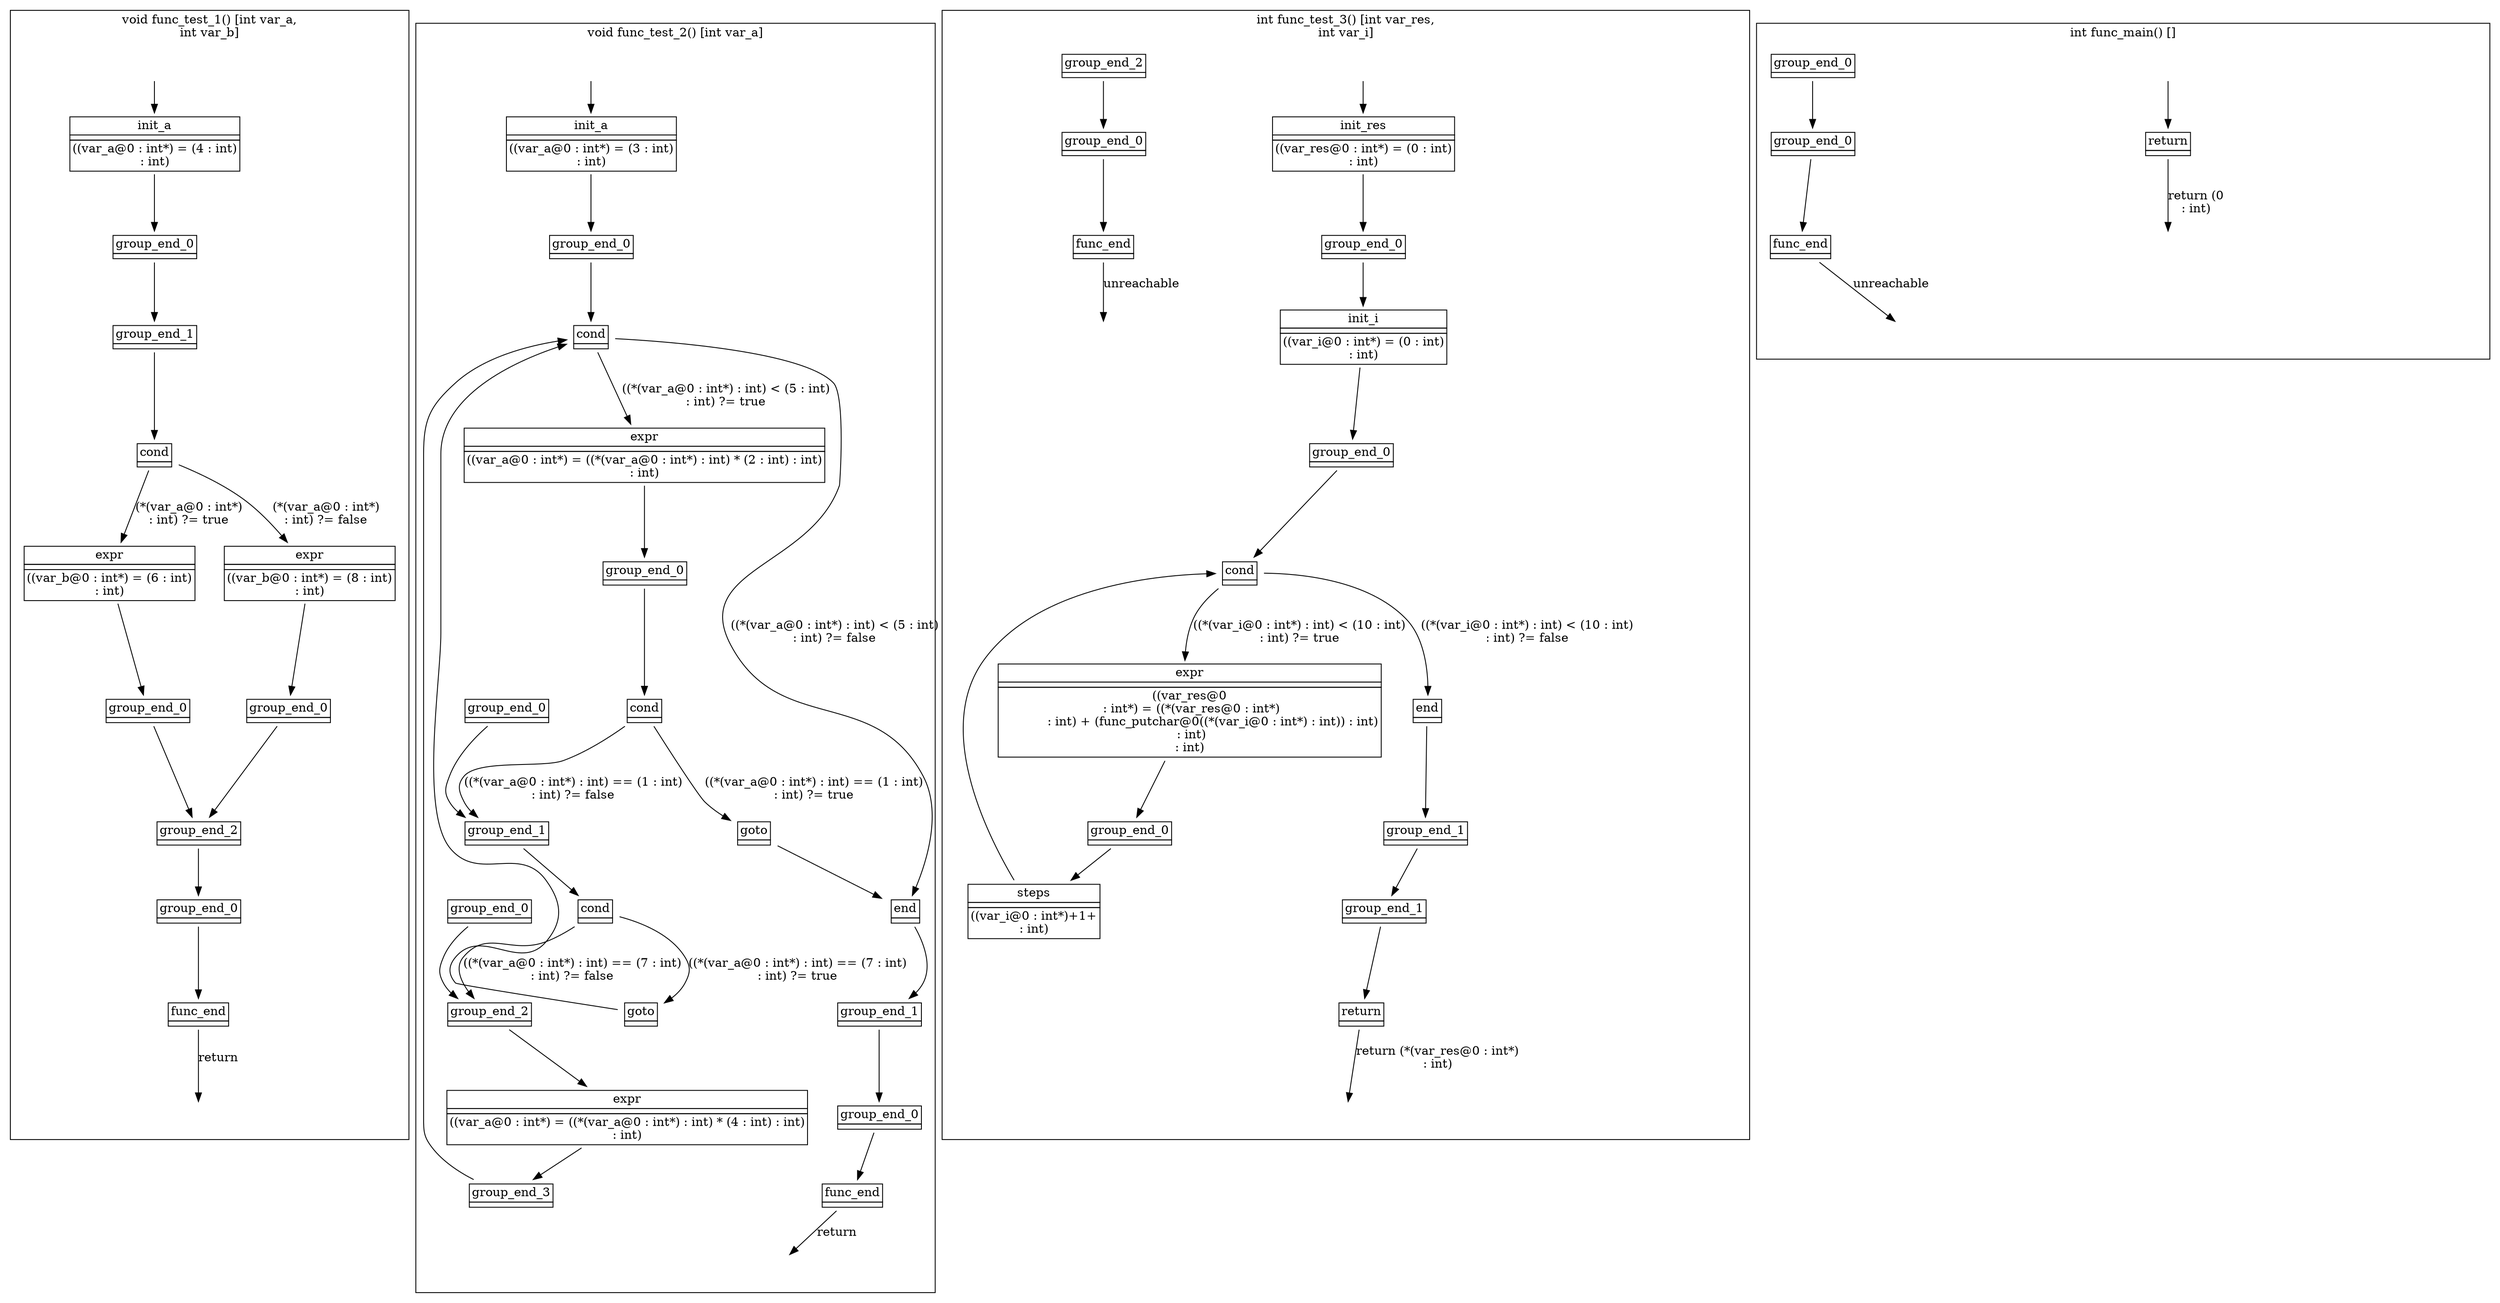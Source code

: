 digraph {
    subgraph "cluster_0" {
        label = "void func_test_1() [int var_a,
int var_b]";
        "group_0::func_test_1::source"[style = invisible];
        "group_0::func_test_1::source" -> "group_0::decl_test_1::group_0::block_expr::group_0::init_a"
        "group_0::func_test_1::func_end"[shape=plaintext; label = <<table border="0" cellborder="1" cellspacing="0"><tr><td>func_end</td></tr>
        <tr><td></td></tr></table>>];
        "group_0::func_test_1::func_end::sink"[style = invisible];
        "group_0::func_test_1::func_end" -> "group_0::func_test_1::func_end::sink" [label="return"];
        "group_0::decl_test_1::group_0::block_expr::group_0::init_a"[shape=plaintext; label = <<table border="0" cellborder="1" cellspacing="0"><tr><td>init_a</td></tr>
        <tr><td></td></tr><tr><td>((var_a@0 : int*) = (4 : int)<br/>
: int)</td></tr></table>>];
        "group_0::decl_test_1::group_0::block_expr::group_0::init_a" -> "group_0::decl_test_1::group_0::block_expr::group_end_0";
        "group_0::decl_test_1::group_0::block_expr::group_0::with_a::group_1::with_b::group_2::instr_if::then::block_expr::group_0::instr_expr::expr"[shape=plaintext; label = <<table border="0" cellborder="1" cellspacing="0"><tr><td>expr</td></tr>
        <tr><td></td></tr><tr><td>((var_b@0 : int*) = (6 : int)<br/>
: int)</td></tr></table>>];
        "group_0::decl_test_1::group_0::block_expr::group_0::with_a::group_1::with_b::group_2::instr_if::then::block_expr::group_0::instr_expr::expr" -> "group_0::decl_test_1::group_0::block_expr::group_0::with_a::group_1::with_b::group_2::instr_if::then::block_expr::group_end_0";
        "group_0::decl_test_1::group_0::block_expr::group_0::with_a::group_1::with_b::group_2::instr_if::then::block_expr::group_end_0"[shape=plaintext; label = <<table border="0" cellborder="1" cellspacing="0"><tr><td>group_end_0</td></tr>
        <tr><td></td></tr></table>>];
        "group_0::decl_test_1::group_0::block_expr::group_0::with_a::group_1::with_b::group_2::instr_if::then::block_expr::group_end_0" -> "group_0::decl_test_1::group_0::block_expr::group_end_2";
        "group_0::decl_test_1::group_0::block_expr::group_0::with_a::group_1::with_b::group_2::instr_if::else::block_expr::group_0::instr_expr::expr"[shape=plaintext; label = <<table border="0" cellborder="1" cellspacing="0"><tr><td>expr</td></tr>
        <tr><td></td></tr><tr><td>((var_b@0 : int*) = (8 : int)<br/>
: int)</td></tr></table>>];
        "group_0::decl_test_1::group_0::block_expr::group_0::with_a::group_1::with_b::group_2::instr_if::else::block_expr::group_0::instr_expr::expr" -> "group_0::decl_test_1::group_0::block_expr::group_0::with_a::group_1::with_b::group_2::instr_if::else::block_expr::group_end_0";
        "group_0::decl_test_1::group_0::block_expr::group_0::with_a::group_1::with_b::group_2::instr_if::else::block_expr::group_end_0"[shape=plaintext; label = <<table border="0" cellborder="1" cellspacing="0"><tr><td>group_end_0</td></tr>
        <tr><td></td></tr></table>>];
        "group_0::decl_test_1::group_0::block_expr::group_0::with_a::group_1::with_b::group_2::instr_if::else::block_expr::group_end_0" -> "group_0::decl_test_1::group_0::block_expr::group_end_2";
        "group_0::decl_test_1::group_0::block_expr::group_0::with_a::group_1::with_b::group_2::instr_if::cond"[shape=plaintext; label = <<table border="0" cellborder="1" cellspacing="0"><tr><td>cond</td></tr>
        <tr><td></td></tr></table>>];
        "group_0::decl_test_1::group_0::block_expr::group_0::with_a::group_1::with_b::group_2::instr_if::cond" -> "group_0::decl_test_1::group_0::block_expr::group_0::with_a::group_1::with_b::group_2::instr_if::then::block_expr::group_0::instr_expr::expr" [label="(*(var_a@0 : int*)
: int) ?= true"];
        "group_0::decl_test_1::group_0::block_expr::group_0::with_a::group_1::with_b::group_2::instr_if::cond" -> "group_0::decl_test_1::group_0::block_expr::group_0::with_a::group_1::with_b::group_2::instr_if::else::block_expr::group_0::instr_expr::expr" [label="(*(var_a@0 : int*)
: int) ?= false"];
        "group_0::decl_test_1::group_0::block_expr::group_end_0"[shape=plaintext; label = <<table border="0" cellborder="1" cellspacing="0"><tr><td>group_end_0</td></tr>
        <tr><td></td></tr></table>>];
        "group_0::decl_test_1::group_0::block_expr::group_end_0" -> "group_0::decl_test_1::group_0::block_expr::group_end_1";
        "group_0::decl_test_1::group_0::block_expr::group_end_1"[shape=plaintext; label = <<table border="0" cellborder="1" cellspacing="0"><tr><td>group_end_1</td></tr>
        <tr><td></td></tr></table>>];
        "group_0::decl_test_1::group_0::block_expr::group_end_1" -> "group_0::decl_test_1::group_0::block_expr::group_0::with_a::group_1::with_b::group_2::instr_if::cond";
        "group_0::decl_test_1::group_0::block_expr::group_end_2"[shape=plaintext; label = <<table border="0" cellborder="1" cellspacing="0"><tr><td>group_end_2</td></tr>
        <tr><td></td></tr></table>>];
        "group_0::decl_test_1::group_0::block_expr::group_end_2" -> "group_0::decl_test_1::group_end_0";
        "group_0::decl_test_1::group_end_0"[shape=plaintext; label = <<table border="0" cellborder="1" cellspacing="0"><tr><td>group_end_0</td></tr>
        <tr><td></td></tr></table>>];
        "group_0::decl_test_1::group_end_0" -> "group_0::func_test_1::func_end";
    }
    subgraph "cluster_1" {
        label = "void func_test_2() [int var_a]";
        "group_1::func_test_2::source"[style = invisible];
        "group_1::func_test_2::source" -> "group_1::decl_test_2::group_0::block_expr::group_0::init_a"
        "group_1::func_test_2::func_end"[shape=plaintext; label = <<table border="0" cellborder="1" cellspacing="0"><tr><td>func_end</td></tr>
        <tr><td></td></tr></table>>];
        "group_1::func_test_2::func_end::sink"[style = invisible];
        "group_1::func_test_2::func_end" -> "group_1::func_test_2::func_end::sink" [label="return"];
        "group_1::decl_test_2::group_0::block_expr::group_0::init_a"[shape=plaintext; label = <<table border="0" cellborder="1" cellspacing="0"><tr><td>init_a</td></tr>
        <tr><td></td></tr><tr><td>((var_a@0 : int*) = (3 : int)<br/>
: int)</td></tr></table>>];
        "group_1::decl_test_2::group_0::block_expr::group_0::init_a" -> "group_1::decl_test_2::group_0::block_expr::group_end_0";
        "group_1::decl_test_2::group_0::block_expr::group_0::with_a::group_1::instr_while::body::block_expr::group_0::instr_expr::expr"[shape=plaintext; label = <<table border="0" cellborder="1" cellspacing="0"><tr><td>expr</td></tr>
        <tr><td></td></tr><tr><td>((var_a@0 : int*) = ((*(var_a@0 : int*) : int) * (2 : int) : int)<br/>
: int)</td></tr></table>>];
        "group_1::decl_test_2::group_0::block_expr::group_0::with_a::group_1::instr_while::body::block_expr::group_0::instr_expr::expr" -> "group_1::decl_test_2::group_0::block_expr::group_0::with_a::group_1::instr_while::body::block_expr::group_end_0";
        "group_1::decl_test_2::group_0::block_expr::group_0::with_a::group_1::instr_while::body::block_expr::group_1::instr_if::then::block_expr::group_0::instr_break::goto"[shape=plaintext; label = <<table border="0" cellborder="1" cellspacing="0"><tr><td>goto</td></tr>
        <tr><td></td></tr></table>>];
        "group_1::decl_test_2::group_0::block_expr::group_0::with_a::group_1::instr_while::body::block_expr::group_1::instr_if::then::block_expr::group_0::instr_break::goto" -> "group_1::decl_test_2::group_0::block_expr::group_0::with_a::group_1::instr_while::end";
        "group_1::decl_test_2::group_0::block_expr::group_0::with_a::group_1::instr_while::body::block_expr::group_1::instr_if::then::block_expr::group_end_0"[shape=plaintext; label = <<table border="0" cellborder="1" cellspacing="0"><tr><td>group_end_0</td></tr>
        <tr><td></td></tr></table>>];
        "group_1::decl_test_2::group_0::block_expr::group_0::with_a::group_1::instr_while::body::block_expr::group_1::instr_if::then::block_expr::group_end_0" -> "group_1::decl_test_2::group_0::block_expr::group_0::with_a::group_1::instr_while::body::block_expr::group_end_1";
        "group_1::decl_test_2::group_0::block_expr::group_0::with_a::group_1::instr_while::body::block_expr::group_1::instr_if::cond"[shape=plaintext; label = <<table border="0" cellborder="1" cellspacing="0"><tr><td>cond</td></tr>
        <tr><td></td></tr></table>>];
        "group_1::decl_test_2::group_0::block_expr::group_0::with_a::group_1::instr_while::body::block_expr::group_1::instr_if::cond" -> "group_1::decl_test_2::group_0::block_expr::group_0::with_a::group_1::instr_while::body::block_expr::group_1::instr_if::then::block_expr::group_0::instr_break::goto" [label="((*(var_a@0 : int*) : int) == (1 : int)
: int) ?= true"];
        "group_1::decl_test_2::group_0::block_expr::group_0::with_a::group_1::instr_while::body::block_expr::group_1::instr_if::cond" -> "group_1::decl_test_2::group_0::block_expr::group_0::with_a::group_1::instr_while::body::block_expr::group_end_1" [label="((*(var_a@0 : int*) : int) == (1 : int)
: int) ?= false"];
        "group_1::decl_test_2::group_0::block_expr::group_0::with_a::group_1::instr_while::body::block_expr::group_2::instr_if::then::block_expr::group_0::instr_continue::goto"[shape=plaintext; label = <<table border="0" cellborder="1" cellspacing="0"><tr><td>goto</td></tr>
        <tr><td></td></tr></table>>];
        "group_1::decl_test_2::group_0::block_expr::group_0::with_a::group_1::instr_while::body::block_expr::group_2::instr_if::then::block_expr::group_0::instr_continue::goto" -> "group_1::decl_test_2::group_0::block_expr::group_0::with_a::group_1::instr_while::cond";
        "group_1::decl_test_2::group_0::block_expr::group_0::with_a::group_1::instr_while::body::block_expr::group_2::instr_if::then::block_expr::group_end_0"[shape=plaintext; label = <<table border="0" cellborder="1" cellspacing="0"><tr><td>group_end_0</td></tr>
        <tr><td></td></tr></table>>];
        "group_1::decl_test_2::group_0::block_expr::group_0::with_a::group_1::instr_while::body::block_expr::group_2::instr_if::then::block_expr::group_end_0" -> "group_1::decl_test_2::group_0::block_expr::group_0::with_a::group_1::instr_while::body::block_expr::group_end_2";
        "group_1::decl_test_2::group_0::block_expr::group_0::with_a::group_1::instr_while::body::block_expr::group_2::instr_if::cond"[shape=plaintext; label = <<table border="0" cellborder="1" cellspacing="0"><tr><td>cond</td></tr>
        <tr><td></td></tr></table>>];
        "group_1::decl_test_2::group_0::block_expr::group_0::with_a::group_1::instr_while::body::block_expr::group_2::instr_if::cond" -> "group_1::decl_test_2::group_0::block_expr::group_0::with_a::group_1::instr_while::body::block_expr::group_2::instr_if::then::block_expr::group_0::instr_continue::goto" [label="((*(var_a@0 : int*) : int) == (7 : int)
: int) ?= true"];
        "group_1::decl_test_2::group_0::block_expr::group_0::with_a::group_1::instr_while::body::block_expr::group_2::instr_if::cond" -> "group_1::decl_test_2::group_0::block_expr::group_0::with_a::group_1::instr_while::body::block_expr::group_end_2" [label="((*(var_a@0 : int*) : int) == (7 : int)
: int) ?= false"];
        "group_1::decl_test_2::group_0::block_expr::group_0::with_a::group_1::instr_while::body::block_expr::group_3::instr_expr::expr"[shape=plaintext; label = <<table border="0" cellborder="1" cellspacing="0"><tr><td>expr</td></tr>
        <tr><td></td></tr><tr><td>((var_a@0 : int*) = ((*(var_a@0 : int*) : int) * (4 : int) : int)<br/>
: int)</td></tr></table>>];
        "group_1::decl_test_2::group_0::block_expr::group_0::with_a::group_1::instr_while::body::block_expr::group_3::instr_expr::expr" -> "group_1::decl_test_2::group_0::block_expr::group_0::with_a::group_1::instr_while::body::block_expr::group_end_3";
        "group_1::decl_test_2::group_0::block_expr::group_0::with_a::group_1::instr_while::body::block_expr::group_end_0"[shape=plaintext; label = <<table border="0" cellborder="1" cellspacing="0"><tr><td>group_end_0</td></tr>
        <tr><td></td></tr></table>>];
        "group_1::decl_test_2::group_0::block_expr::group_0::with_a::group_1::instr_while::body::block_expr::group_end_0" -> "group_1::decl_test_2::group_0::block_expr::group_0::with_a::group_1::instr_while::body::block_expr::group_1::instr_if::cond";
        "group_1::decl_test_2::group_0::block_expr::group_0::with_a::group_1::instr_while::body::block_expr::group_end_1"[shape=plaintext; label = <<table border="0" cellborder="1" cellspacing="0"><tr><td>group_end_1</td></tr>
        <tr><td></td></tr></table>>];
        "group_1::decl_test_2::group_0::block_expr::group_0::with_a::group_1::instr_while::body::block_expr::group_end_1" -> "group_1::decl_test_2::group_0::block_expr::group_0::with_a::group_1::instr_while::body::block_expr::group_2::instr_if::cond";
        "group_1::decl_test_2::group_0::block_expr::group_0::with_a::group_1::instr_while::body::block_expr::group_end_2"[shape=plaintext; label = <<table border="0" cellborder="1" cellspacing="0"><tr><td>group_end_2</td></tr>
        <tr><td></td></tr></table>>];
        "group_1::decl_test_2::group_0::block_expr::group_0::with_a::group_1::instr_while::body::block_expr::group_end_2" -> "group_1::decl_test_2::group_0::block_expr::group_0::with_a::group_1::instr_while::body::block_expr::group_3::instr_expr::expr";
        "group_1::decl_test_2::group_0::block_expr::group_0::with_a::group_1::instr_while::body::block_expr::group_end_3"[shape=plaintext; label = <<table border="0" cellborder="1" cellspacing="0"><tr><td>group_end_3</td></tr>
        <tr><td></td></tr></table>>];
        "group_1::decl_test_2::group_0::block_expr::group_0::with_a::group_1::instr_while::body::block_expr::group_end_3" -> "group_1::decl_test_2::group_0::block_expr::group_0::with_a::group_1::instr_while::cond";
        "group_1::decl_test_2::group_0::block_expr::group_0::with_a::group_1::instr_while::cond"[shape=plaintext; label = <<table border="0" cellborder="1" cellspacing="0"><tr><td>cond</td></tr>
        <tr><td></td></tr></table>>];
        "group_1::decl_test_2::group_0::block_expr::group_0::with_a::group_1::instr_while::cond" -> "group_1::decl_test_2::group_0::block_expr::group_0::with_a::group_1::instr_while::body::block_expr::group_0::instr_expr::expr" [label="((*(var_a@0 : int*) : int) < (5 : int)
: int) ?= true"];
        "group_1::decl_test_2::group_0::block_expr::group_0::with_a::group_1::instr_while::cond" -> "group_1::decl_test_2::group_0::block_expr::group_0::with_a::group_1::instr_while::end" [label="((*(var_a@0 : int*) : int) < (5 : int)
: int) ?= false"];
        "group_1::decl_test_2::group_0::block_expr::group_0::with_a::group_1::instr_while::end"[shape=plaintext; label = <<table border="0" cellborder="1" cellspacing="0"><tr><td>end</td></tr>
        <tr><td></td></tr></table>>];
        "group_1::decl_test_2::group_0::block_expr::group_0::with_a::group_1::instr_while::end" -> "group_1::decl_test_2::group_0::block_expr::group_end_1";
        "group_1::decl_test_2::group_0::block_expr::group_end_0"[shape=plaintext; label = <<table border="0" cellborder="1" cellspacing="0"><tr><td>group_end_0</td></tr>
        <tr><td></td></tr></table>>];
        "group_1::decl_test_2::group_0::block_expr::group_end_0" -> "group_1::decl_test_2::group_0::block_expr::group_0::with_a::group_1::instr_while::cond";
        "group_1::decl_test_2::group_0::block_expr::group_end_1"[shape=plaintext; label = <<table border="0" cellborder="1" cellspacing="0"><tr><td>group_end_1</td></tr>
        <tr><td></td></tr></table>>];
        "group_1::decl_test_2::group_0::block_expr::group_end_1" -> "group_1::decl_test_2::group_end_0";
        "group_1::decl_test_2::group_end_0"[shape=plaintext; label = <<table border="0" cellborder="1" cellspacing="0"><tr><td>group_end_0</td></tr>
        <tr><td></td></tr></table>>];
        "group_1::decl_test_2::group_end_0" -> "group_1::func_test_2::func_end";
    }
    subgraph "cluster_2" {
        label = "int func_test_3() [int var_res,
int var_i]";
        "group_2::func_test_3::source"[style = invisible];
        "group_2::func_test_3::source" -> "group_2::decl_test_3::group_0::block_expr::group_0::init_res"
        "group_2::func_test_3::func_end"[shape=plaintext; label = <<table border="0" cellborder="1" cellspacing="0"><tr><td>func_end</td></tr>
        <tr><td></td></tr></table>>];
        "group_2::func_test_3::func_end::sink"[style = invisible];
        "group_2::func_test_3::func_end" -> "group_2::func_test_3::func_end::sink" [label="unreachable"];
        "group_2::decl_test_3::group_0::block_expr::group_0::init_res"[shape=plaintext; label = <<table border="0" cellborder="1" cellspacing="0"><tr><td>init_res</td></tr>
        <tr><td></td></tr><tr><td>((var_res@0 : int*) = (0 : int)<br/>
: int)</td></tr></table>>];
        "group_2::decl_test_3::group_0::block_expr::group_0::init_res" -> "group_2::decl_test_3::group_0::block_expr::group_end_0";
        "group_2::decl_test_3::group_0::block_expr::group_0::with_res::group_1::block_expr::group_0::init_i"[shape=plaintext; label = <<table border="0" cellborder="1" cellspacing="0"><tr><td>init_i</td></tr>
        <tr><td></td></tr><tr><td>((var_i@0 : int*) = (0 : int)<br/>
: int)</td></tr></table>>];
        "group_2::decl_test_3::group_0::block_expr::group_0::with_res::group_1::block_expr::group_0::init_i" -> "group_2::decl_test_3::group_0::block_expr::group_0::with_res::group_1::block_expr::group_end_0";
        "group_2::decl_test_3::group_0::block_expr::group_0::with_res::group_1::block_expr::group_0::with_i::group_1::instr_for::body::block_expr::group_0::instr_expr::expr"[shape=plaintext; label = <<table border="0" cellborder="1" cellspacing="0"><tr><td>expr</td></tr>
        <tr><td></td></tr><tr><td>((var_res@0<br/>
 : int*) = ((*(var_res@0 : int*)<br/>
            : int) + (func_putchar@0((*(var_i@0 : int*) : int)) : int)<br/>
 : int)<br/>
: int)</td></tr></table>>];
        "group_2::decl_test_3::group_0::block_expr::group_0::with_res::group_1::block_expr::group_0::with_i::group_1::instr_for::body::block_expr::group_0::instr_expr::expr" -> "group_2::decl_test_3::group_0::block_expr::group_0::with_res::group_1::block_expr::group_0::with_i::group_1::instr_for::body::block_expr::group_end_0";
        "group_2::decl_test_3::group_0::block_expr::group_0::with_res::group_1::block_expr::group_0::with_i::group_1::instr_for::body::block_expr::group_end_0"[shape=plaintext; label = <<table border="0" cellborder="1" cellspacing="0"><tr><td>group_end_0</td></tr>
        <tr><td></td></tr></table>>];
        "group_2::decl_test_3::group_0::block_expr::group_0::with_res::group_1::block_expr::group_0::with_i::group_1::instr_for::body::block_expr::group_end_0" -> "group_2::decl_test_3::group_0::block_expr::group_0::with_res::group_1::block_expr::group_0::with_i::group_1::instr_for::steps";
        "group_2::decl_test_3::group_0::block_expr::group_0::with_res::group_1::block_expr::group_0::with_i::group_1::instr_for::cond"[shape=plaintext; label = <<table border="0" cellborder="1" cellspacing="0"><tr><td>cond</td></tr>
        <tr><td></td></tr></table>>];
        "group_2::decl_test_3::group_0::block_expr::group_0::with_res::group_1::block_expr::group_0::with_i::group_1::instr_for::cond" -> "group_2::decl_test_3::group_0::block_expr::group_0::with_res::group_1::block_expr::group_0::with_i::group_1::instr_for::body::block_expr::group_0::instr_expr::expr" [label="((*(var_i@0 : int*) : int) < (10 : int)
: int) ?= true"];
        "group_2::decl_test_3::group_0::block_expr::group_0::with_res::group_1::block_expr::group_0::with_i::group_1::instr_for::cond" -> "group_2::decl_test_3::group_0::block_expr::group_0::with_res::group_1::block_expr::group_0::with_i::group_1::instr_for::end" [label="((*(var_i@0 : int*) : int) < (10 : int)
: int) ?= false"];
        "group_2::decl_test_3::group_0::block_expr::group_0::with_res::group_1::block_expr::group_0::with_i::group_1::instr_for::steps"[shape=plaintext; label = <<table border="0" cellborder="1" cellspacing="0"><tr><td>steps</td></tr>
        <tr><td></td></tr><tr><td>((var_i@0 : int*)+1+<br/>
: int)</td></tr></table>>];
        "group_2::decl_test_3::group_0::block_expr::group_0::with_res::group_1::block_expr::group_0::with_i::group_1::instr_for::steps" -> "group_2::decl_test_3::group_0::block_expr::group_0::with_res::group_1::block_expr::group_0::with_i::group_1::instr_for::cond";
        "group_2::decl_test_3::group_0::block_expr::group_0::with_res::group_1::block_expr::group_0::with_i::group_1::instr_for::end"[shape=plaintext; label = <<table border="0" cellborder="1" cellspacing="0"><tr><td>end</td></tr>
        <tr><td></td></tr></table>>];
        "group_2::decl_test_3::group_0::block_expr::group_0::with_res::group_1::block_expr::group_0::with_i::group_1::instr_for::end" -> "group_2::decl_test_3::group_0::block_expr::group_0::with_res::group_1::block_expr::group_end_1";
        "group_2::decl_test_3::group_0::block_expr::group_0::with_res::group_1::block_expr::group_end_0"[shape=plaintext; label = <<table border="0" cellborder="1" cellspacing="0"><tr><td>group_end_0</td></tr>
        <tr><td></td></tr></table>>];
        "group_2::decl_test_3::group_0::block_expr::group_0::with_res::group_1::block_expr::group_end_0" -> "group_2::decl_test_3::group_0::block_expr::group_0::with_res::group_1::block_expr::group_0::with_i::group_1::instr_for::cond";
        "group_2::decl_test_3::group_0::block_expr::group_0::with_res::group_1::block_expr::group_end_1"[shape=plaintext; label = <<table border="0" cellborder="1" cellspacing="0"><tr><td>group_end_1</td></tr>
        <tr><td></td></tr></table>>];
        "group_2::decl_test_3::group_0::block_expr::group_0::with_res::group_1::block_expr::group_end_1" -> "group_2::decl_test_3::group_0::block_expr::group_end_1";
        "group_2::decl_test_3::group_0::block_expr::group_0::with_res::group_2::instr_return::return"[shape=plaintext; label = <<table border="0" cellborder="1" cellspacing="0"><tr><td>return</td></tr>
        <tr><td></td></tr></table>>];
        "group_2::decl_test_3::group_0::block_expr::group_0::with_res::group_2::instr_return::return::sink"[style = invisible];
        "group_2::decl_test_3::group_0::block_expr::group_0::with_res::group_2::instr_return::return" -> "group_2::decl_test_3::group_0::block_expr::group_0::with_res::group_2::instr_return::return::sink" [label="return (*(var_res@0 : int*)
: int)"];
        "group_2::decl_test_3::group_0::block_expr::group_end_0"[shape=plaintext; label = <<table border="0" cellborder="1" cellspacing="0"><tr><td>group_end_0</td></tr>
        <tr><td></td></tr></table>>];
        "group_2::decl_test_3::group_0::block_expr::group_end_0" -> "group_2::decl_test_3::group_0::block_expr::group_0::with_res::group_1::block_expr::group_0::init_i";
        "group_2::decl_test_3::group_0::block_expr::group_end_1"[shape=plaintext; label = <<table border="0" cellborder="1" cellspacing="0"><tr><td>group_end_1</td></tr>
        <tr><td></td></tr></table>>];
        "group_2::decl_test_3::group_0::block_expr::group_end_1" -> "group_2::decl_test_3::group_0::block_expr::group_0::with_res::group_2::instr_return::return";
        "group_2::decl_test_3::group_0::block_expr::group_end_2"[shape=plaintext; label = <<table border="0" cellborder="1" cellspacing="0"><tr><td>group_end_2</td></tr>
        <tr><td></td></tr></table>>];
        "group_2::decl_test_3::group_0::block_expr::group_end_2" -> "group_2::decl_test_3::group_end_0";
        "group_2::decl_test_3::group_end_0"[shape=plaintext; label = <<table border="0" cellborder="1" cellspacing="0"><tr><td>group_end_0</td></tr>
        <tr><td></td></tr></table>>];
        "group_2::decl_test_3::group_end_0" -> "group_2::func_test_3::func_end";
    }
    subgraph "cluster_3" {
        label = "int func_main() []";
        "group_3::func_main::source"[style = invisible];
        "group_3::func_main::source" -> "group_3::decl_main::group_0::block_expr::group_0::instr_return::return"
        "group_3::func_main::func_end"[shape=plaintext; label = <<table border="0" cellborder="1" cellspacing="0"><tr><td>func_end</td></tr>
        <tr><td></td></tr></table>>];
        "group_3::func_main::func_end::sink"[style = invisible];
        "group_3::func_main::func_end" -> "group_3::func_main::func_end::sink" [label="unreachable"];
        "group_3::decl_main::group_0::block_expr::group_0::instr_return::return"[shape=plaintext; label = <<table border="0" cellborder="1" cellspacing="0"><tr><td>return</td></tr>
        <tr><td></td></tr></table>>];
        "group_3::decl_main::group_0::block_expr::group_0::instr_return::return::sink"[style = invisible];
        "group_3::decl_main::group_0::block_expr::group_0::instr_return::return" -> "group_3::decl_main::group_0::block_expr::group_0::instr_return::return::sink" [label="return (0
: int)"];
        "group_3::decl_main::group_0::block_expr::group_end_0"[shape=plaintext; label = <<table border="0" cellborder="1" cellspacing="0"><tr><td>group_end_0</td></tr>
        <tr><td></td></tr></table>>];
        "group_3::decl_main::group_0::block_expr::group_end_0" -> "group_3::decl_main::group_end_0";
        "group_3::decl_main::group_end_0"[shape=plaintext; label = <<table border="0" cellborder="1" cellspacing="0"><tr><td>group_end_0</td></tr>
        <tr><td></td></tr></table>>];
        "group_3::decl_main::group_end_0" -> "group_3::func_main::func_end";
    }
}
